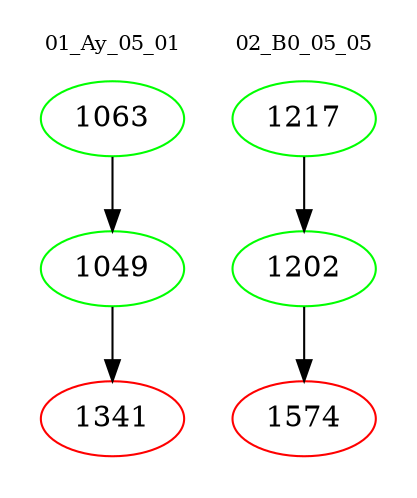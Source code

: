 digraph{
subgraph cluster_0 {
color = white
label = "01_Ay_05_01";
fontsize=10;
T0_1063 [label="1063", color="green"]
T0_1063 -> T0_1049 [color="black"]
T0_1049 [label="1049", color="green"]
T0_1049 -> T0_1341 [color="black"]
T0_1341 [label="1341", color="red"]
}
subgraph cluster_1 {
color = white
label = "02_B0_05_05";
fontsize=10;
T1_1217 [label="1217", color="green"]
T1_1217 -> T1_1202 [color="black"]
T1_1202 [label="1202", color="green"]
T1_1202 -> T1_1574 [color="black"]
T1_1574 [label="1574", color="red"]
}
}
